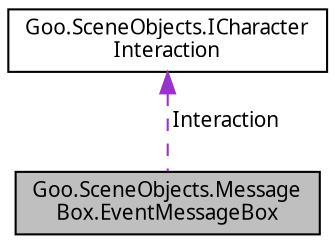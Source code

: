 digraph "Goo.SceneObjects.MessageBox.EventMessageBox"
{
 // LATEX_PDF_SIZE
  edge [fontname="Calibrii",fontsize="10",labelfontname="Calibrii",labelfontsize="10"];
  node [fontname="Calibrii",fontsize="10",shape=record];
  Node1 [label="Goo.SceneObjects.Message\lBox.EventMessageBox",height=0.2,width=0.4,color="black", fillcolor="grey75", style="filled", fontcolor="black",tooltip=" "];
  Node2 -> Node1 [dir="back",color="darkorchid3",fontsize="10",style="dashed",label=" Interaction" ,fontname="Calibrii"];
  Node2 [label="Goo.SceneObjects.ICharacter\lInteraction",height=0.2,width=0.4,color="black", fillcolor="white", style="filled",URL="$d2/d59/interfaceGoo_1_1SceneObjects_1_1ICharacterInteraction.html",tooltip=" "];
}
